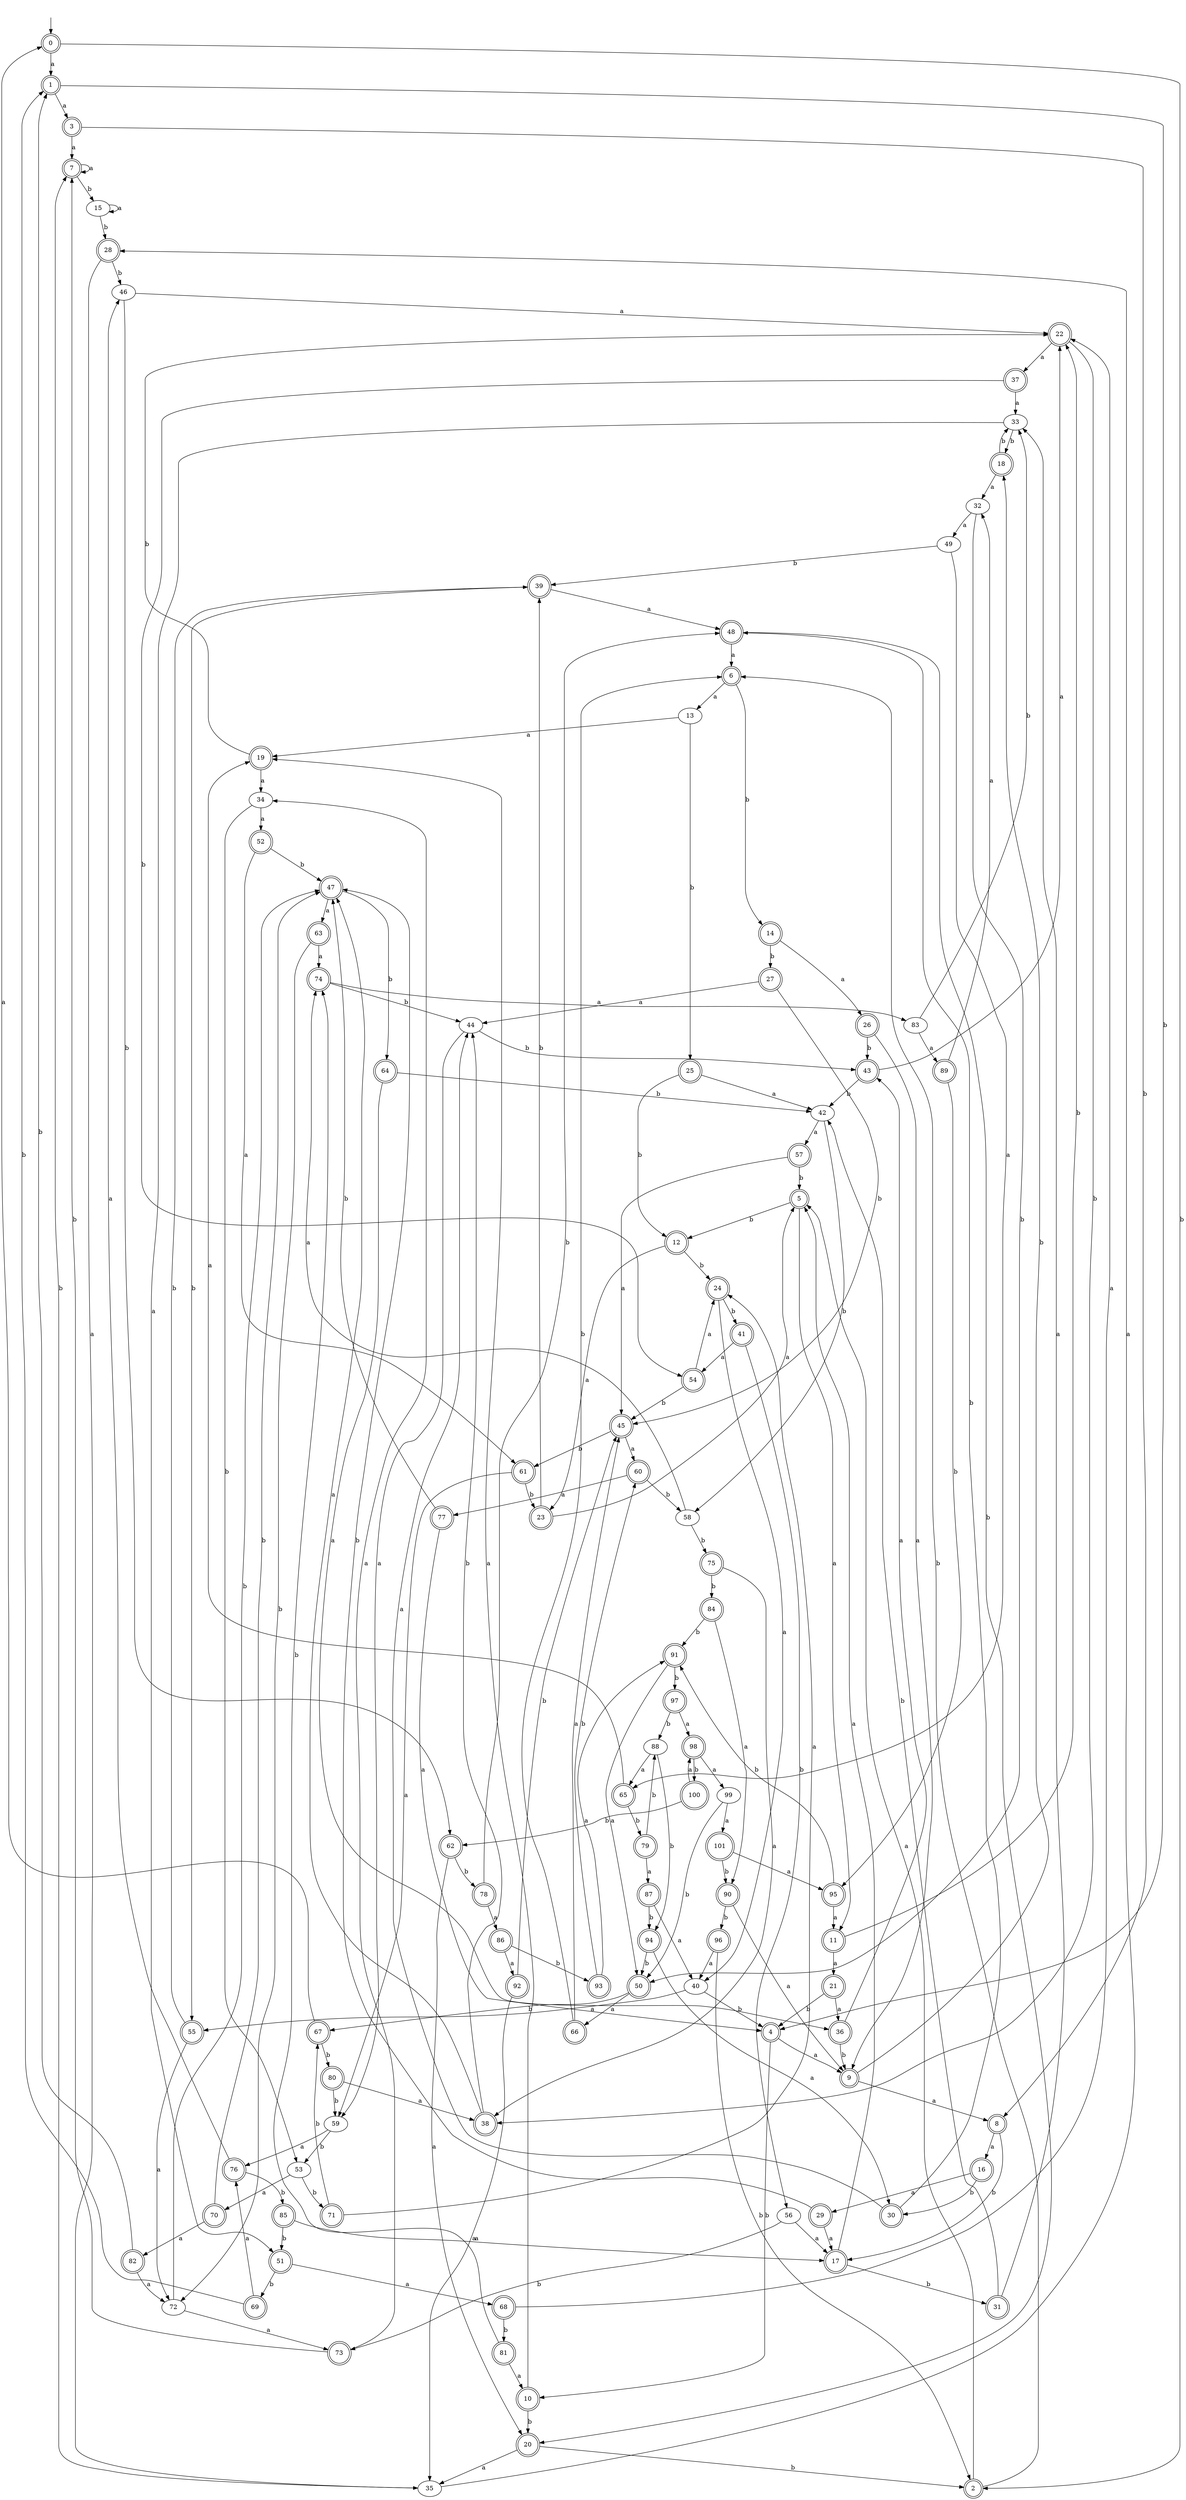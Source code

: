 digraph RandomDFA {
  __start0 [label="", shape=none];
  __start0 -> 0 [label=""];
  0 [shape=circle] [shape=doublecircle]
  0 -> 1 [label="a"]
  0 -> 2 [label="b"]
  1 [shape=doublecircle]
  1 -> 3 [label="a"]
  1 -> 4 [label="b"]
  2 [shape=doublecircle]
  2 -> 5 [label="a"]
  2 -> 6 [label="b"]
  3 [shape=doublecircle]
  3 -> 7 [label="a"]
  3 -> 8 [label="b"]
  4 [shape=doublecircle]
  4 -> 9 [label="a"]
  4 -> 10 [label="b"]
  5 [shape=doublecircle]
  5 -> 11 [label="a"]
  5 -> 12 [label="b"]
  6 [shape=doublecircle]
  6 -> 13 [label="a"]
  6 -> 14 [label="b"]
  7 [shape=doublecircle]
  7 -> 7 [label="a"]
  7 -> 15 [label="b"]
  8 [shape=doublecircle]
  8 -> 16 [label="a"]
  8 -> 17 [label="b"]
  9 [shape=doublecircle]
  9 -> 8 [label="a"]
  9 -> 18 [label="b"]
  10 [shape=doublecircle]
  10 -> 19 [label="a"]
  10 -> 20 [label="b"]
  11 [shape=doublecircle]
  11 -> 21 [label="a"]
  11 -> 22 [label="b"]
  12 [shape=doublecircle]
  12 -> 23 [label="a"]
  12 -> 24 [label="b"]
  13
  13 -> 19 [label="a"]
  13 -> 25 [label="b"]
  14 [shape=doublecircle]
  14 -> 26 [label="a"]
  14 -> 27 [label="b"]
  15
  15 -> 15 [label="a"]
  15 -> 28 [label="b"]
  16 [shape=doublecircle]
  16 -> 29 [label="a"]
  16 -> 30 [label="b"]
  17 [shape=doublecircle]
  17 -> 5 [label="a"]
  17 -> 31 [label="b"]
  18 [shape=doublecircle]
  18 -> 32 [label="a"]
  18 -> 33 [label="b"]
  19 [shape=doublecircle]
  19 -> 34 [label="a"]
  19 -> 22 [label="b"]
  20 [shape=doublecircle]
  20 -> 35 [label="a"]
  20 -> 2 [label="b"]
  21 [shape=doublecircle]
  21 -> 36 [label="a"]
  21 -> 4 [label="b"]
  22 [shape=doublecircle]
  22 -> 37 [label="a"]
  22 -> 38 [label="b"]
  23 [shape=doublecircle]
  23 -> 5 [label="a"]
  23 -> 39 [label="b"]
  24 [shape=doublecircle]
  24 -> 40 [label="a"]
  24 -> 41 [label="b"]
  25 [shape=doublecircle]
  25 -> 42 [label="a"]
  25 -> 12 [label="b"]
  26 [shape=doublecircle]
  26 -> 9 [label="a"]
  26 -> 43 [label="b"]
  27 [shape=doublecircle]
  27 -> 44 [label="a"]
  27 -> 45 [label="b"]
  28 [shape=doublecircle]
  28 -> 35 [label="a"]
  28 -> 46 [label="b"]
  29 [shape=doublecircle]
  29 -> 17 [label="a"]
  29 -> 47 [label="b"]
  30 [shape=doublecircle]
  30 -> 44 [label="a"]
  30 -> 48 [label="b"]
  31 [shape=doublecircle]
  31 -> 33 [label="a"]
  31 -> 42 [label="b"]
  32
  32 -> 49 [label="a"]
  32 -> 50 [label="b"]
  33
  33 -> 51 [label="a"]
  33 -> 18 [label="b"]
  34
  34 -> 52 [label="a"]
  34 -> 53 [label="b"]
  35
  35 -> 28 [label="a"]
  35 -> 7 [label="b"]
  36 [shape=doublecircle]
  36 -> 43 [label="a"]
  36 -> 9 [label="b"]
  37 [shape=doublecircle]
  37 -> 33 [label="a"]
  37 -> 54 [label="b"]
  38 [shape=doublecircle]
  38 -> 47 [label="a"]
  38 -> 44 [label="b"]
  39 [shape=doublecircle]
  39 -> 48 [label="a"]
  39 -> 55 [label="b"]
  40
  40 -> 55 [label="a"]
  40 -> 4 [label="b"]
  41 [shape=doublecircle]
  41 -> 54 [label="a"]
  41 -> 56 [label="b"]
  42
  42 -> 57 [label="a"]
  42 -> 58 [label="b"]
  43 [shape=doublecircle]
  43 -> 22 [label="a"]
  43 -> 42 [label="b"]
  44
  44 -> 59 [label="a"]
  44 -> 43 [label="b"]
  45 [shape=doublecircle]
  45 -> 60 [label="a"]
  45 -> 61 [label="b"]
  46
  46 -> 22 [label="a"]
  46 -> 62 [label="b"]
  47 [shape=doublecircle]
  47 -> 63 [label="a"]
  47 -> 64 [label="b"]
  48 [shape=doublecircle]
  48 -> 6 [label="a"]
  48 -> 20 [label="b"]
  49
  49 -> 65 [label="a"]
  49 -> 39 [label="b"]
  50 [shape=doublecircle]
  50 -> 66 [label="a"]
  50 -> 67 [label="b"]
  51 [shape=doublecircle]
  51 -> 68 [label="a"]
  51 -> 69 [label="b"]
  52 [shape=doublecircle]
  52 -> 61 [label="a"]
  52 -> 47 [label="b"]
  53
  53 -> 70 [label="a"]
  53 -> 71 [label="b"]
  54 [shape=doublecircle]
  54 -> 24 [label="a"]
  54 -> 45 [label="b"]
  55 [shape=doublecircle]
  55 -> 72 [label="a"]
  55 -> 39 [label="b"]
  56
  56 -> 17 [label="a"]
  56 -> 73 [label="b"]
  57 [shape=doublecircle]
  57 -> 45 [label="a"]
  57 -> 5 [label="b"]
  58
  58 -> 74 [label="a"]
  58 -> 75 [label="b"]
  59
  59 -> 76 [label="a"]
  59 -> 53 [label="b"]
  60 [shape=doublecircle]
  60 -> 77 [label="a"]
  60 -> 58 [label="b"]
  61 [shape=doublecircle]
  61 -> 59 [label="a"]
  61 -> 23 [label="b"]
  62 [shape=doublecircle]
  62 -> 20 [label="a"]
  62 -> 78 [label="b"]
  63 [shape=doublecircle]
  63 -> 74 [label="a"]
  63 -> 72 [label="b"]
  64 [shape=doublecircle]
  64 -> 36 [label="a"]
  64 -> 42 [label="b"]
  65 [shape=doublecircle]
  65 -> 19 [label="a"]
  65 -> 79 [label="b"]
  66 [shape=doublecircle]
  66 -> 45 [label="a"]
  66 -> 6 [label="b"]
  67 [shape=doublecircle]
  67 -> 0 [label="a"]
  67 -> 80 [label="b"]
  68 [shape=doublecircle]
  68 -> 22 [label="a"]
  68 -> 81 [label="b"]
  69 [shape=doublecircle]
  69 -> 76 [label="a"]
  69 -> 1 [label="b"]
  70 [shape=doublecircle]
  70 -> 82 [label="a"]
  70 -> 47 [label="b"]
  71 [shape=doublecircle]
  71 -> 24 [label="a"]
  71 -> 67 [label="b"]
  72
  72 -> 73 [label="a"]
  72 -> 47 [label="b"]
  73 [shape=doublecircle]
  73 -> 34 [label="a"]
  73 -> 7 [label="b"]
  74 [shape=doublecircle]
  74 -> 83 [label="a"]
  74 -> 44 [label="b"]
  75 [shape=doublecircle]
  75 -> 38 [label="a"]
  75 -> 84 [label="b"]
  76 [shape=doublecircle]
  76 -> 46 [label="a"]
  76 -> 85 [label="b"]
  77 [shape=doublecircle]
  77 -> 4 [label="a"]
  77 -> 47 [label="b"]
  78 [shape=doublecircle]
  78 -> 86 [label="a"]
  78 -> 48 [label="b"]
  79 [shape=doublecircle]
  79 -> 87 [label="a"]
  79 -> 88 [label="b"]
  80 [shape=doublecircle]
  80 -> 38 [label="a"]
  80 -> 59 [label="b"]
  81 [shape=doublecircle]
  81 -> 10 [label="a"]
  81 -> 74 [label="b"]
  82 [shape=doublecircle]
  82 -> 72 [label="a"]
  82 -> 1 [label="b"]
  83
  83 -> 89 [label="a"]
  83 -> 33 [label="b"]
  84 [shape=doublecircle]
  84 -> 90 [label="a"]
  84 -> 91 [label="b"]
  85 [shape=doublecircle]
  85 -> 17 [label="a"]
  85 -> 51 [label="b"]
  86 [shape=doublecircle]
  86 -> 92 [label="a"]
  86 -> 93 [label="b"]
  87 [shape=doublecircle]
  87 -> 40 [label="a"]
  87 -> 94 [label="b"]
  88
  88 -> 65 [label="a"]
  88 -> 94 [label="b"]
  89 [shape=doublecircle]
  89 -> 32 [label="a"]
  89 -> 95 [label="b"]
  90 [shape=doublecircle]
  90 -> 9 [label="a"]
  90 -> 96 [label="b"]
  91 [shape=doublecircle]
  91 -> 50 [label="a"]
  91 -> 97 [label="b"]
  92 [shape=doublecircle]
  92 -> 35 [label="a"]
  92 -> 45 [label="b"]
  93 [shape=doublecircle]
  93 -> 91 [label="a"]
  93 -> 60 [label="b"]
  94 [shape=doublecircle]
  94 -> 30 [label="a"]
  94 -> 50 [label="b"]
  95 [shape=doublecircle]
  95 -> 11 [label="a"]
  95 -> 91 [label="b"]
  96 [shape=doublecircle]
  96 -> 40 [label="a"]
  96 -> 2 [label="b"]
  97 [shape=doublecircle]
  97 -> 98 [label="a"]
  97 -> 88 [label="b"]
  98 [shape=doublecircle]
  98 -> 99 [label="a"]
  98 -> 100 [label="b"]
  99
  99 -> 101 [label="a"]
  99 -> 50 [label="b"]
  100 [shape=doublecircle]
  100 -> 98 [label="a"]
  100 -> 62 [label="b"]
  101 [shape=doublecircle]
  101 -> 95 [label="a"]
  101 -> 90 [label="b"]
}
